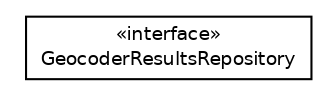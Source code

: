 #!/usr/local/bin/dot
#
# Class diagram 
# Generated by UMLGraph version R5_6 (http://www.umlgraph.org/)
#

digraph G {
	edge [fontname="Helvetica",fontsize=10,labelfontname="Helvetica",labelfontsize=10];
	node [fontname="Helvetica",fontsize=10,shape=plaintext];
	nodesep=0.25;
	ranksep=0.5;
	// net.ljcomputing.geocoder.repository.GeocoderResultsRepository
	c8 [label=<<table title="net.ljcomputing.geocoder.repository.GeocoderResultsRepository" border="0" cellborder="1" cellspacing="0" cellpadding="2" port="p" href="./GeocoderResultsRepository.html">
		<tr><td><table border="0" cellspacing="0" cellpadding="1">
<tr><td align="center" balign="center"> &#171;interface&#187; </td></tr>
<tr><td align="center" balign="center"> GeocoderResultsRepository </td></tr>
		</table></td></tr>
		</table>>, URL="./GeocoderResultsRepository.html", fontname="Helvetica", fontcolor="black", fontsize=9.0];
}

